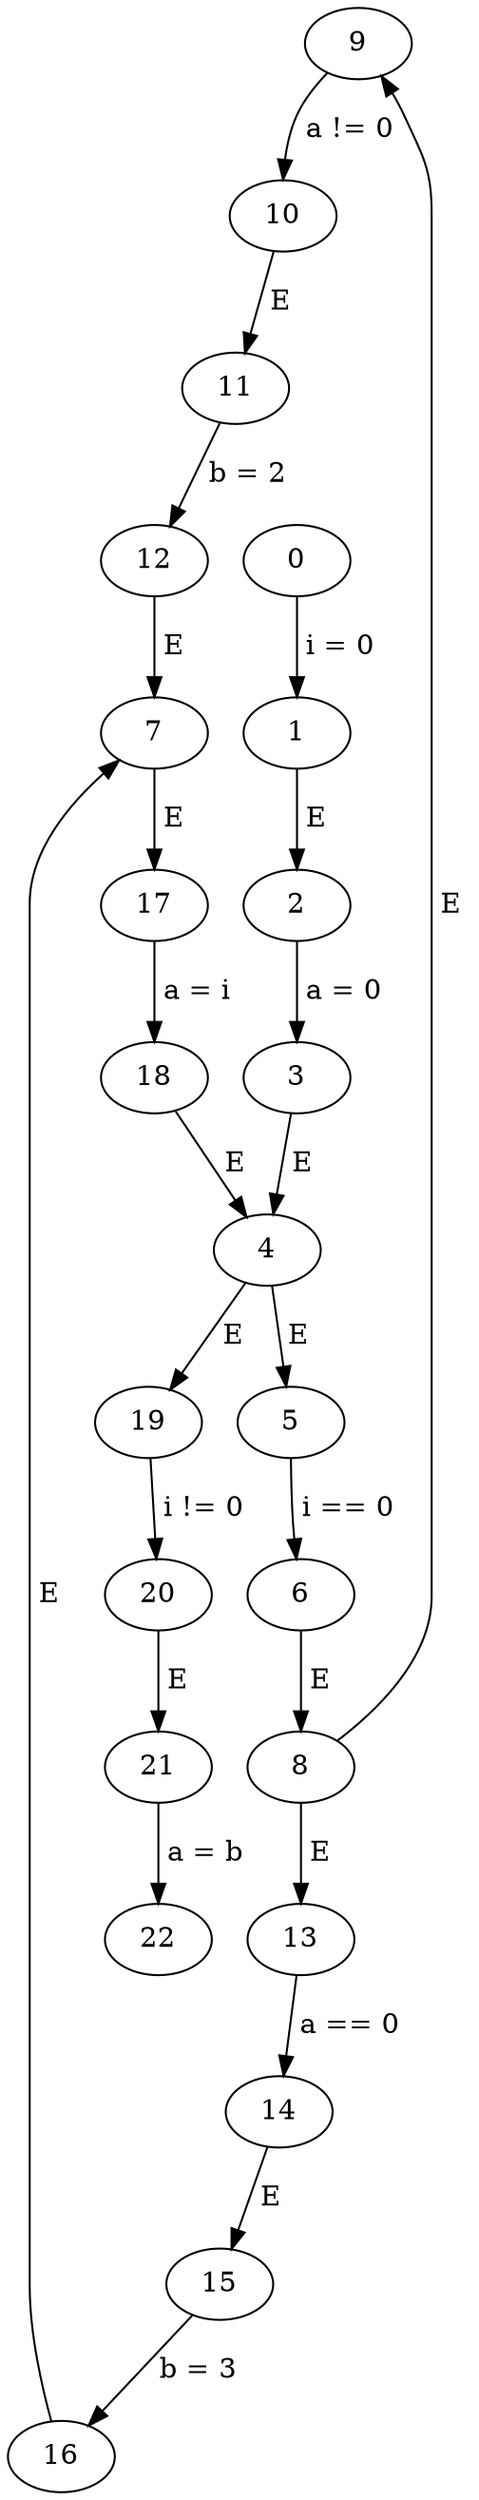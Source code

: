 // while
digraph {
	9 -> 10 [label=" a != 0 "]
	7 -> 17 [label=" E "]
	11 -> 12 [label=" b = 2 "]
	21 -> 22 [label=" a = b "]
	8 -> 13 [label=" E "]
	4 -> 19 [label=" E "]
	20 -> 21 [label=" E "]
	5 -> 6 [label=" i == 0 "]
	19 -> 20 [label=" i != 0 "]
	12 -> 7 [label=" E "]
	14 -> 15 [label=" E "]
	18 -> 4 [label=" E "]
	15 -> 16 [label=" b = 3 "]
	0 -> 1 [label=" i = 0 "]
	6 -> 8 [label=" E "]
	13 -> 14 [label=" a == 0 "]
	1 -> 2 [label=" E "]
	8 -> 9 [label=" E "]
	2 -> 3 [label=" a = 0 "]
	4 -> 5 [label=" E "]
	3 -> 4 [label=" E "]
	17 -> 18 [label=" a = i "]
	10 -> 11 [label=" E "]
	16 -> 7 [label=" E "]
}

